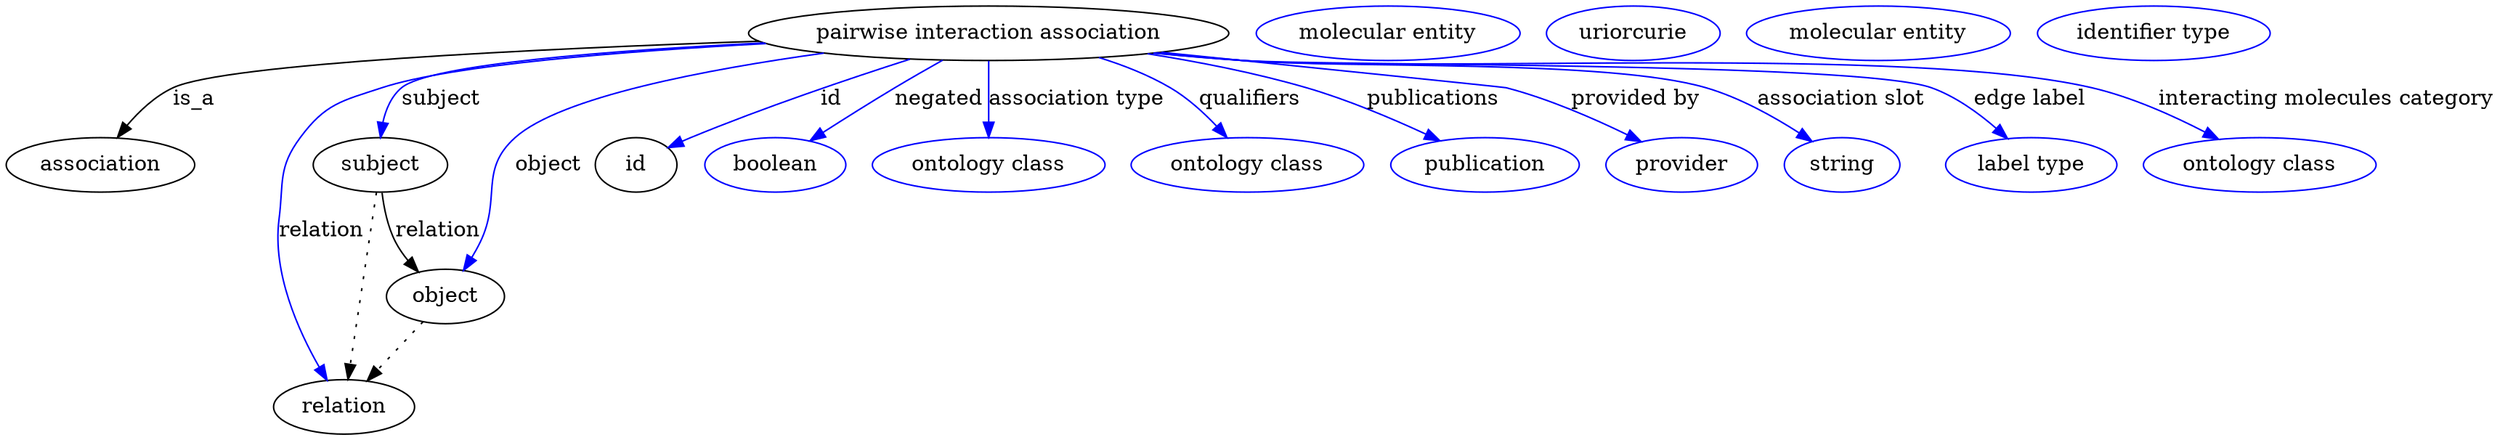 digraph {
	graph [bb="0,0,1352.2,281"];
	node [label="\N"];
	"pairwise interaction association"	 [height=0.5,
		label="pairwise interaction association",
		pos="554.4,263",
		width=3.3777];
	association	 [height=0.5,
		pos="49.402,177",
		width=1.3723];
	"pairwise interaction association" -> association	 [label=is_a,
		lp="101.68,220",
		pos="e,58.872,195 436.12,258.68 308.61,253.26 119.77,242.73 89.85,227 79.664,221.65 71.124,212.5 64.555,203.48"];
	subject	 [height=0.5,
		pos="204.4,177",
		width=0.97656];
	"pairwise interaction association" -> subject	 [color=blue,
		label=subject,
		lp="242.23,220",
		pos="e,205.9,195.02 440.19,256.63 350.81,250.66 238.85,240.61 221.75,227 214.9,221.55 210.74,213.23 208.23,204.93",
		style=solid];
	relation	 [height=0.5,
		pos="184.4,18",
		width=1.031];
	"pairwise interaction association" -> relation	 [color=blue,
		label=relation,
		lp="173.78,134",
		pos="e,177.31,35.763 439.76,256.99 355.85,251.49 249.74,241.89 208.4,227 184.28,218.31 174.28,216.56 160.4,195 143.91,169.38 147.21,157.15 \
151.64,127 155.84,98.478 165.89,67.064 173.76,45.317",
		style=solid];
	object	 [height=0.5,
		pos="244.4,91",
		width=0.88096];
	"pairwise interaction association" -> object	 [color=blue,
		label=object,
		lp="301.51,177",
		pos="e,253.12,108.39 467.48,250.36 399.01,238.76 310.82,219.65 284.19,195 260.81,173.34 273.29,156.57 261.4,127 260.16,123.92 258.79,\
120.73 257.38,117.58",
		style=solid];
	id	 [height=0.5,
		pos="354.4,177",
		width=0.75];
	"pairwise interaction association" -> id	 [color=blue,
		label=id,
		lp="467.85,220",
		pos="e,375.98,188.1 511.23,246.07 477.95,232.78 430.92,213.5 390.4,195 388.64,194.19 386.83,193.35 385.02,192.49",
		style=solid];
	negated	 [color=blue,
		height=0.5,
		label=boolean,
		pos="437.4,177",
		width=1.0584];
	"pairwise interaction association" -> negated	 [color=blue,
		label=negated,
		lp="525.17,220",
		pos="e,458.09,192.21 530.16,245.18 511.62,231.55 485.99,212.71 466.37,198.29",
		style=solid];
	"association type"	 [color=blue,
		height=0.5,
		label="ontology class",
		pos="554.4,177",
		width=1.6931];
	"pairwise interaction association" -> "association type"	 [color=blue,
		label="association type",
		lp="599.31,220",
		pos="e,554.4,195.21 554.4,244.76 554.4,233.36 554.4,218.43 554.4,205.49",
		style=solid];
	qualifiers	 [color=blue,
		height=0.5,
		label="ontology class",
		pos="694.4,177",
		width=1.6931];
	"pairwise interaction association" -> qualifiers	 [color=blue,
		label=qualifiers,
		lp="690.45,220",
		pos="e,681.55,194.67 609.22,246.87 622.64,241.63 636.55,235.05 648.4,227 658.26,220.3 667.51,211.1 675.09,202.42",
		style=solid];
	publications	 [color=blue,
		height=0.5,
		label=publication,
		pos="823.4,177",
		width=1.3859];
	"pairwise interaction association" -> publications	 [color=blue,
		label=publications,
		lp="787.62,220",
		pos="e,796.62,192.2 635.25,249.49 662.67,243.85 693.23,236.39 720.4,227 743.49,219.02 768.15,207.18 787.55,197.02",
		style=solid];
	"provided by"	 [color=blue,
		height=0.5,
		label=provider,
		pos="931.4,177",
		width=1.1129];
	"pairwise interaction association" -> "provided by"	 [color=blue,
		label="provided by",
		lp="896.03,220",
		pos="e,906.58,191.45 642.85,250.63 656.75,248.72 670.96,246.79 684.4,245 747.02,236.67 764.75,244.69 825.4,227 850.64,219.64 877.41,206.97 \
897.73,196.23",
		style=solid];
	"association slot"	 [color=blue,
		height=0.5,
		label=string,
		pos="1019.4,177",
		width=0.8403];
	"pairwise interaction association" -> "association slot"	 [color=blue,
		label="association slot",
		lp="1009.4,220",
		pos="e,1000.8,191.22 640.67,250.25 655.24,248.33 670.24,246.49 684.4,245 794.75,233.38 827.38,259.73 933.4,227 954.57,220.47 976.11,207.93 \
992.34,197.05",
		style=solid];
	"edge label"	 [color=blue,
		height=0.5,
		label="label type",
		pos="1120.4,177",
		width=1.2425];
	"pairwise interaction association" -> "edge label"	 [color=blue,
		label="edge label",
		lp="1111,220",
		pos="e,1104.5,194.01 639.59,250.1 654.5,248.16 669.88,246.35 684.4,245 766.81,237.32 978.82,255.83 1056.4,227 1071.4,221.43 1085.7,210.97 \
1096.9,201.06",
		style=solid];
	"interacting molecules category"	 [color=blue,
		height=0.5,
		label="ontology class",
		pos="1244.4,177",
		width=1.6931];
	"pairwise interaction association" -> "interacting molecules category"	 [color=blue,
		label="interacting molecules category",
		lp="1266.3,220",
		pos="e,1218.6,193.59 639.23,250.03 654.25,248.08 669.76,246.3 684.4,245 786.08,235.99 1044.5,252.2 1143.4,227 1166.7,221.06 1190.9,209.31 \
1209.8,198.68",
		style=solid];
	subject -> relation	 [pos="e,186.67,36.027 202.11,158.76 198.64,131.21 192.04,78.735 187.95,46.223",
		style=dotted];
	subject -> object	 [label=relation,
		lp="240.78,134",
		pos="e,230.82,107.46 207.98,158.87 210.29,149.13 213.78,137.08 218.64,127 220.43,123.29 222.6,119.56 224.91,115.97"];
	"pairwise interaction association_subject"	 [color=blue,
		height=0.5,
		label="molecular entity",
		pos="761.4,263",
		width=1.8837];
	"pairwise interaction association_relation"	 [color=blue,
		height=0.5,
		label=uriorcurie,
		pos="892.4,263",
		width=1.2492];
	object -> relation	 [pos="e,198.17,34.752 230.79,74.435 223.09,65.075 213.33,53.191 204.74,42.745",
		style=dotted];
	"pairwise interaction association_object"	 [color=blue,
		height=0.5,
		label="molecular entity",
		pos="1023.4,263",
		width=1.8837];
	"pairwise interaction association_id"	 [color=blue,
		height=0.5,
		label="identifier type",
		pos="1168.4,263",
		width=1.652];
}
